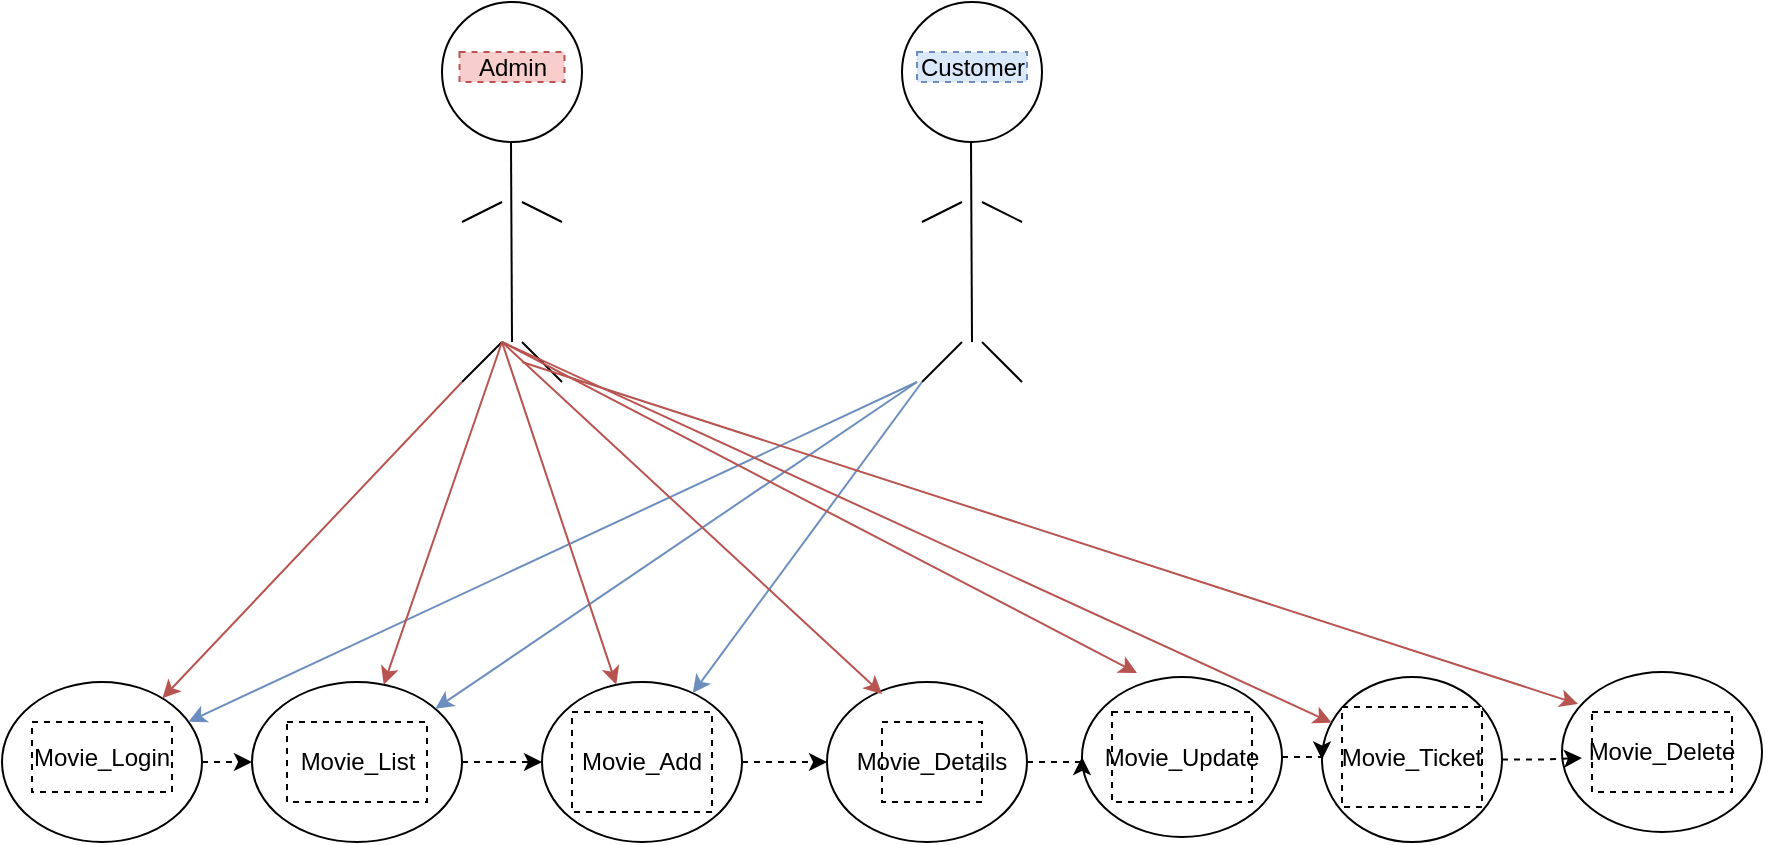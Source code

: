 <mxfile version="23.0.2" type="github">
  <diagram name="Page-1" id="X1OhXSP6hH5FS2MhHiIc">
    <mxGraphModel dx="954" dy="640" grid="1" gridSize="10" guides="1" tooltips="1" connect="1" arrows="1" fold="1" page="1" pageScale="1" pageWidth="850" pageHeight="1100" math="0" shadow="0">
      <root>
        <mxCell id="0" />
        <mxCell id="1" parent="0" />
        <mxCell id="ZBlFv-aq7YAXsYGl-w2u-1" value="" style="ellipse;whiteSpace=wrap;html=1;aspect=fixed;movable=0;resizable=0;rotatable=0;deletable=0;editable=0;locked=1;connectable=0;" vertex="1" parent="1">
          <mxGeometry x="220" y="110" width="70" height="70" as="geometry" />
        </mxCell>
        <mxCell id="ZBlFv-aq7YAXsYGl-w2u-2" value="" style="endArrow=none;html=1;rounded=0;movable=0;resizable=0;rotatable=0;deletable=0;editable=0;locked=1;connectable=0;" edge="1" parent="1">
          <mxGeometry width="50" height="50" relative="1" as="geometry">
            <mxPoint x="255" y="280" as="sourcePoint" />
            <mxPoint x="254.5" y="180" as="targetPoint" />
          </mxGeometry>
        </mxCell>
        <mxCell id="ZBlFv-aq7YAXsYGl-w2u-3" value="" style="endArrow=none;html=1;rounded=0;movable=0;resizable=0;rotatable=0;deletable=0;editable=0;locked=1;connectable=0;" edge="1" parent="1">
          <mxGeometry width="50" height="50" relative="1" as="geometry">
            <mxPoint x="230" y="220" as="sourcePoint" />
            <mxPoint x="250" y="210" as="targetPoint" />
          </mxGeometry>
        </mxCell>
        <mxCell id="ZBlFv-aq7YAXsYGl-w2u-4" value="" style="endArrow=none;html=1;rounded=0;movable=0;resizable=0;rotatable=0;deletable=0;editable=0;locked=1;connectable=0;" edge="1" parent="1">
          <mxGeometry width="50" height="50" relative="1" as="geometry">
            <mxPoint x="280" y="220" as="sourcePoint" />
            <mxPoint x="260" y="210" as="targetPoint" />
          </mxGeometry>
        </mxCell>
        <mxCell id="ZBlFv-aq7YAXsYGl-w2u-5" value="" style="endArrow=none;html=1;rounded=0;movable=0;resizable=0;rotatable=0;deletable=0;editable=0;locked=1;connectable=0;" edge="1" parent="1">
          <mxGeometry width="50" height="50" relative="1" as="geometry">
            <mxPoint x="230" y="300" as="sourcePoint" />
            <mxPoint x="250" y="280" as="targetPoint" />
          </mxGeometry>
        </mxCell>
        <mxCell id="ZBlFv-aq7YAXsYGl-w2u-6" value="" style="endArrow=none;html=1;rounded=0;movable=0;resizable=0;rotatable=0;deletable=0;editable=0;locked=1;connectable=0;" edge="1" parent="1">
          <mxGeometry width="50" height="50" relative="1" as="geometry">
            <mxPoint x="280" y="300" as="sourcePoint" />
            <mxPoint x="260" y="280" as="targetPoint" />
          </mxGeometry>
        </mxCell>
        <mxCell id="ZBlFv-aq7YAXsYGl-w2u-7" value="" style="ellipse;whiteSpace=wrap;html=1;aspect=fixed;movable=0;resizable=0;rotatable=0;deletable=0;editable=0;locked=1;connectable=0;" vertex="1" parent="1">
          <mxGeometry x="450" y="110" width="70" height="70" as="geometry" />
        </mxCell>
        <mxCell id="ZBlFv-aq7YAXsYGl-w2u-8" value="" style="endArrow=none;html=1;rounded=0;movable=0;resizable=0;rotatable=0;deletable=0;editable=0;locked=1;connectable=0;" edge="1" parent="1">
          <mxGeometry width="50" height="50" relative="1" as="geometry">
            <mxPoint x="485" y="280" as="sourcePoint" />
            <mxPoint x="484.5" y="180" as="targetPoint" />
          </mxGeometry>
        </mxCell>
        <mxCell id="ZBlFv-aq7YAXsYGl-w2u-9" value="" style="endArrow=none;html=1;rounded=0;movable=0;resizable=0;rotatable=0;deletable=0;editable=0;locked=1;connectable=0;" edge="1" parent="1">
          <mxGeometry width="50" height="50" relative="1" as="geometry">
            <mxPoint x="460" y="220" as="sourcePoint" />
            <mxPoint x="480" y="210" as="targetPoint" />
          </mxGeometry>
        </mxCell>
        <mxCell id="ZBlFv-aq7YAXsYGl-w2u-10" value="" style="endArrow=none;html=1;rounded=0;movable=0;resizable=0;rotatable=0;deletable=0;editable=0;locked=1;connectable=0;" edge="1" parent="1">
          <mxGeometry width="50" height="50" relative="1" as="geometry">
            <mxPoint x="510" y="220" as="sourcePoint" />
            <mxPoint x="490" y="210" as="targetPoint" />
          </mxGeometry>
        </mxCell>
        <mxCell id="ZBlFv-aq7YAXsYGl-w2u-11" value="" style="endArrow=none;html=1;rounded=0;movable=0;resizable=0;rotatable=0;deletable=0;editable=0;locked=1;connectable=0;" edge="1" parent="1">
          <mxGeometry width="50" height="50" relative="1" as="geometry">
            <mxPoint x="460" y="300" as="sourcePoint" />
            <mxPoint x="480" y="280" as="targetPoint" />
          </mxGeometry>
        </mxCell>
        <mxCell id="ZBlFv-aq7YAXsYGl-w2u-12" value="" style="endArrow=none;html=1;rounded=0;movable=0;resizable=0;rotatable=0;deletable=0;editable=0;locked=1;connectable=0;" edge="1" parent="1">
          <mxGeometry width="50" height="50" relative="1" as="geometry">
            <mxPoint x="510" y="300" as="sourcePoint" />
            <mxPoint x="490" y="280" as="targetPoint" />
          </mxGeometry>
        </mxCell>
        <mxCell id="ZBlFv-aq7YAXsYGl-w2u-13" value="" style="ellipse;whiteSpace=wrap;html=1;" vertex="1" parent="1">
          <mxGeometry x="660" y="447.5" width="90" height="82.5" as="geometry" />
        </mxCell>
        <mxCell id="ZBlFv-aq7YAXsYGl-w2u-33" style="edgeStyle=orthogonalEdgeStyle;rounded=0;orthogonalLoop=1;jettySize=auto;html=1;exitX=1;exitY=0.5;exitDx=0;exitDy=0;entryX=0;entryY=0.5;entryDx=0;entryDy=0;dashed=1;" edge="1" parent="1" source="ZBlFv-aq7YAXsYGl-w2u-14" target="ZBlFv-aq7YAXsYGl-w2u-13">
          <mxGeometry relative="1" as="geometry" />
        </mxCell>
        <mxCell id="ZBlFv-aq7YAXsYGl-w2u-14" value="" style="ellipse;whiteSpace=wrap;html=1;" vertex="1" parent="1">
          <mxGeometry x="540" y="447.5" width="100" height="80" as="geometry" />
        </mxCell>
        <mxCell id="ZBlFv-aq7YAXsYGl-w2u-32" style="edgeStyle=orthogonalEdgeStyle;rounded=0;orthogonalLoop=1;jettySize=auto;html=1;exitX=1;exitY=0.5;exitDx=0;exitDy=0;entryX=0;entryY=0.5;entryDx=0;entryDy=0;dashed=1;" edge="1" parent="1" source="ZBlFv-aq7YAXsYGl-w2u-15" target="ZBlFv-aq7YAXsYGl-w2u-14">
          <mxGeometry relative="1" as="geometry" />
        </mxCell>
        <mxCell id="ZBlFv-aq7YAXsYGl-w2u-15" value="" style="ellipse;whiteSpace=wrap;html=1;" vertex="1" parent="1">
          <mxGeometry x="412.5" y="450" width="100" height="80" as="geometry" />
        </mxCell>
        <mxCell id="ZBlFv-aq7YAXsYGl-w2u-31" style="edgeStyle=orthogonalEdgeStyle;rounded=0;orthogonalLoop=1;jettySize=auto;html=1;exitX=1;exitY=0.5;exitDx=0;exitDy=0;entryX=0;entryY=0.5;entryDx=0;entryDy=0;dashed=1;" edge="1" parent="1" source="ZBlFv-aq7YAXsYGl-w2u-16" target="ZBlFv-aq7YAXsYGl-w2u-15">
          <mxGeometry relative="1" as="geometry" />
        </mxCell>
        <mxCell id="ZBlFv-aq7YAXsYGl-w2u-16" value="" style="ellipse;whiteSpace=wrap;html=1;" vertex="1" parent="1">
          <mxGeometry x="270" y="450" width="100" height="80" as="geometry" />
        </mxCell>
        <mxCell id="ZBlFv-aq7YAXsYGl-w2u-30" style="edgeStyle=orthogonalEdgeStyle;rounded=0;orthogonalLoop=1;jettySize=auto;html=1;exitX=1;exitY=0.5;exitDx=0;exitDy=0;entryX=0;entryY=0.5;entryDx=0;entryDy=0;dashed=1;" edge="1" parent="1" source="ZBlFv-aq7YAXsYGl-w2u-17" target="ZBlFv-aq7YAXsYGl-w2u-16">
          <mxGeometry relative="1" as="geometry" />
        </mxCell>
        <mxCell id="ZBlFv-aq7YAXsYGl-w2u-17" value="" style="ellipse;whiteSpace=wrap;html=1;" vertex="1" parent="1">
          <mxGeometry x="125" y="450" width="105" height="80" as="geometry" />
        </mxCell>
        <mxCell id="ZBlFv-aq7YAXsYGl-w2u-34" style="edgeStyle=orthogonalEdgeStyle;rounded=0;orthogonalLoop=1;jettySize=auto;html=1;exitX=1;exitY=0.5;exitDx=0;exitDy=0;entryX=0;entryY=0.5;entryDx=0;entryDy=0;dashed=1;" edge="1" parent="1" source="ZBlFv-aq7YAXsYGl-w2u-18" target="ZBlFv-aq7YAXsYGl-w2u-17">
          <mxGeometry relative="1" as="geometry" />
        </mxCell>
        <mxCell id="ZBlFv-aq7YAXsYGl-w2u-18" value="" style="ellipse;whiteSpace=wrap;html=1;" vertex="1" parent="1">
          <mxGeometry y="450" width="100" height="80" as="geometry" />
        </mxCell>
        <mxCell id="ZBlFv-aq7YAXsYGl-w2u-19" value="Customer" style="rounded=0;whiteSpace=wrap;html=1;fillColor=#dae8fc;strokeColor=#6c8ebf;dashed=1;" vertex="1" parent="1">
          <mxGeometry x="457.5" y="135" width="55" height="15" as="geometry" />
        </mxCell>
        <mxCell id="ZBlFv-aq7YAXsYGl-w2u-20" value="Admin" style="rounded=0;whiteSpace=wrap;html=1;fillColor=#f8cecc;strokeColor=#b85450;dashed=1;" vertex="1" parent="1">
          <mxGeometry x="228.75" y="135" width="52.5" height="15" as="geometry" />
        </mxCell>
        <mxCell id="ZBlFv-aq7YAXsYGl-w2u-21" value="" style="endArrow=classic;html=1;rounded=0;fillColor=#dae8fc;strokeColor=#6c8ebf;" edge="1" parent="1" target="ZBlFv-aq7YAXsYGl-w2u-18">
          <mxGeometry width="50" height="50" relative="1" as="geometry">
            <mxPoint x="457.5" y="300" as="sourcePoint" />
            <mxPoint x="477.5" y="380" as="targetPoint" />
          </mxGeometry>
        </mxCell>
        <mxCell id="ZBlFv-aq7YAXsYGl-w2u-22" value="" style="endArrow=classic;html=1;rounded=0;fillColor=#dae8fc;strokeColor=#6c8ebf;" edge="1" parent="1" target="ZBlFv-aq7YAXsYGl-w2u-17">
          <mxGeometry width="50" height="50" relative="1" as="geometry">
            <mxPoint x="457.5" y="300" as="sourcePoint" />
            <mxPoint x="377.5" y="350" as="targetPoint" />
          </mxGeometry>
        </mxCell>
        <mxCell id="ZBlFv-aq7YAXsYGl-w2u-23" value="" style="endArrow=classic;html=1;rounded=0;fillColor=#dae8fc;strokeColor=#6c8ebf;" edge="1" parent="1" target="ZBlFv-aq7YAXsYGl-w2u-16">
          <mxGeometry width="50" height="50" relative="1" as="geometry">
            <mxPoint x="460" y="300" as="sourcePoint" />
            <mxPoint x="380" y="420" as="targetPoint" />
          </mxGeometry>
        </mxCell>
        <mxCell id="ZBlFv-aq7YAXsYGl-w2u-24" value="" style="endArrow=classic;html=1;rounded=0;fillColor=#f8cecc;strokeColor=#b85450;" edge="1" parent="1" target="ZBlFv-aq7YAXsYGl-w2u-18">
          <mxGeometry width="50" height="50" relative="1" as="geometry">
            <mxPoint x="230" y="300" as="sourcePoint" />
            <mxPoint x="450" y="210" as="targetPoint" />
          </mxGeometry>
        </mxCell>
        <mxCell id="ZBlFv-aq7YAXsYGl-w2u-25" value="" style="endArrow=classic;html=1;rounded=0;fillColor=#f8cecc;strokeColor=#b85450;" edge="1" parent="1" target="ZBlFv-aq7YAXsYGl-w2u-17">
          <mxGeometry width="50" height="50" relative="1" as="geometry">
            <mxPoint x="250" y="280" as="sourcePoint" />
            <mxPoint x="420" y="300" as="targetPoint" />
          </mxGeometry>
        </mxCell>
        <mxCell id="ZBlFv-aq7YAXsYGl-w2u-26" value="" style="endArrow=classic;html=1;rounded=0;fillColor=#f8cecc;strokeColor=#b85450;" edge="1" parent="1" target="ZBlFv-aq7YAXsYGl-w2u-16">
          <mxGeometry width="50" height="50" relative="1" as="geometry">
            <mxPoint x="250" y="280" as="sourcePoint" />
            <mxPoint x="245" y="460" as="targetPoint" />
          </mxGeometry>
        </mxCell>
        <mxCell id="ZBlFv-aq7YAXsYGl-w2u-27" value="" style="endArrow=classic;html=1;rounded=0;entryX=0.275;entryY=0.075;entryDx=0;entryDy=0;entryPerimeter=0;fillColor=#f8cecc;strokeColor=#b85450;" edge="1" parent="1" target="ZBlFv-aq7YAXsYGl-w2u-15">
          <mxGeometry width="50" height="50" relative="1" as="geometry">
            <mxPoint x="250" y="280" as="sourcePoint" />
            <mxPoint x="450" y="210" as="targetPoint" />
          </mxGeometry>
        </mxCell>
        <mxCell id="ZBlFv-aq7YAXsYGl-w2u-28" value="" style="endArrow=classic;html=1;rounded=0;entryX=0.275;entryY=-0.025;entryDx=0;entryDy=0;entryPerimeter=0;fillColor=#f8cecc;strokeColor=#b85450;" edge="1" parent="1" target="ZBlFv-aq7YAXsYGl-w2u-14">
          <mxGeometry width="50" height="50" relative="1" as="geometry">
            <mxPoint x="250" y="280" as="sourcePoint" />
            <mxPoint x="450" y="210" as="targetPoint" />
          </mxGeometry>
        </mxCell>
        <mxCell id="ZBlFv-aq7YAXsYGl-w2u-29" value="" style="endArrow=classic;html=1;rounded=0;fillColor=#f8cecc;strokeColor=#b85450;" edge="1" parent="1" target="ZBlFv-aq7YAXsYGl-w2u-13">
          <mxGeometry width="50" height="50" relative="1" as="geometry">
            <mxPoint x="250" y="280" as="sourcePoint" />
            <mxPoint x="450" y="210" as="targetPoint" />
          </mxGeometry>
        </mxCell>
        <mxCell id="ZBlFv-aq7YAXsYGl-w2u-35" value="Movie_Login" style="rounded=0;whiteSpace=wrap;html=1;dashed=1;" vertex="1" parent="1">
          <mxGeometry x="15" y="470" width="70" height="35" as="geometry" />
        </mxCell>
        <mxCell id="ZBlFv-aq7YAXsYGl-w2u-36" value="Movie_List" style="rounded=0;whiteSpace=wrap;html=1;dashed=1;" vertex="1" parent="1">
          <mxGeometry x="142.5" y="470" width="70" height="40" as="geometry" />
        </mxCell>
        <mxCell id="ZBlFv-aq7YAXsYGl-w2u-37" value="Movie_Add" style="rounded=0;whiteSpace=wrap;html=1;dashed=1;" vertex="1" parent="1">
          <mxGeometry x="285" y="465" width="70" height="50" as="geometry" />
        </mxCell>
        <mxCell id="ZBlFv-aq7YAXsYGl-w2u-38" value="Movie_Details" style="rounded=0;whiteSpace=wrap;html=1;dashed=1;" vertex="1" parent="1">
          <mxGeometry x="440" y="470" width="50" height="40" as="geometry" />
        </mxCell>
        <mxCell id="ZBlFv-aq7YAXsYGl-w2u-39" value="Movie_Update" style="rounded=0;whiteSpace=wrap;html=1;dashed=1;" vertex="1" parent="1">
          <mxGeometry x="555" y="465" width="70" height="45" as="geometry" />
        </mxCell>
        <mxCell id="ZBlFv-aq7YAXsYGl-w2u-40" value="Movie_Ticket" style="rounded=0;whiteSpace=wrap;html=1;dashed=1;" vertex="1" parent="1">
          <mxGeometry x="670" y="462.5" width="70" height="50" as="geometry" />
        </mxCell>
        <mxCell id="ZBlFv-aq7YAXsYGl-w2u-41" value="" style="ellipse;whiteSpace=wrap;html=1;" vertex="1" parent="1">
          <mxGeometry x="780" y="445" width="100" height="80" as="geometry" />
        </mxCell>
        <mxCell id="ZBlFv-aq7YAXsYGl-w2u-42" value="Movie_Delete" style="rounded=0;whiteSpace=wrap;html=1;dashed=1;" vertex="1" parent="1">
          <mxGeometry x="795" y="465" width="70" height="40" as="geometry" />
        </mxCell>
        <mxCell id="ZBlFv-aq7YAXsYGl-w2u-43" style="edgeStyle=orthogonalEdgeStyle;rounded=0;orthogonalLoop=1;jettySize=auto;html=1;exitX=1;exitY=0.5;exitDx=0;exitDy=0;entryX=0;entryY=0.5;entryDx=0;entryDy=0;dashed=1;" edge="1" parent="1" source="ZBlFv-aq7YAXsYGl-w2u-13">
          <mxGeometry relative="1" as="geometry">
            <mxPoint x="770" y="487" as="sourcePoint" />
            <mxPoint x="790" y="488" as="targetPoint" />
          </mxGeometry>
        </mxCell>
        <mxCell id="ZBlFv-aq7YAXsYGl-w2u-44" value="" style="endArrow=classic;html=1;rounded=0;entryX=0.08;entryY=0.2;entryDx=0;entryDy=0;entryPerimeter=0;fillColor=#f8cecc;strokeColor=#b85450;" edge="1" parent="1" target="ZBlFv-aq7YAXsYGl-w2u-41">
          <mxGeometry width="50" height="50" relative="1" as="geometry">
            <mxPoint x="260" y="290" as="sourcePoint" />
            <mxPoint x="450" y="210" as="targetPoint" />
          </mxGeometry>
        </mxCell>
      </root>
    </mxGraphModel>
  </diagram>
</mxfile>
